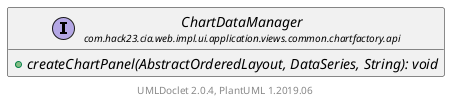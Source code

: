 @startuml
    set namespaceSeparator none
    hide empty fields
    hide empty methods

    interface "<size:14>ChartDataManager\n<size:10>com.hack23.cia.web.impl.ui.application.views.common.chartfactory.api" as com.hack23.cia.web.impl.ui.application.views.common.chartfactory.api.ChartDataManager [[ChartDataManager.html]] {
        {abstract} +createChartPanel(AbstractOrderedLayout, DataSeries, String): void
    }

    center footer UMLDoclet 2.0.4, PlantUML 1.2019.06
@enduml
